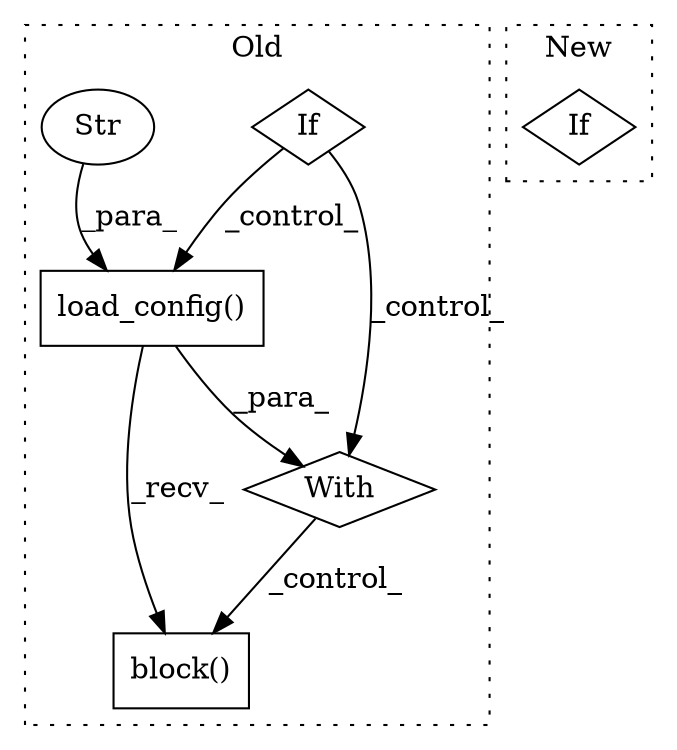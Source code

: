 digraph G {
subgraph cluster0 {
1 [label="block()" a="75" s="4382" l="9" shape="box"];
3 [label="load_config()" a="75" s="4296,4329" l="17,1" shape="box"];
4 [label="If" a="96" s="4266" l="0" shape="diamond"];
5 [label="Str" a="66" s="4313" l="16" shape="ellipse"];
6 [label="With" a="39" s="4291,4300" l="5,49" shape="diamond"];
label = "Old";
style="dotted";
}
subgraph cluster1 {
2 [label="If" a="96" s="3486" l="3" shape="diamond"];
label = "New";
style="dotted";
}
3 -> 1 [label="_recv_"];
3 -> 6 [label="_para_"];
4 -> 3 [label="_control_"];
4 -> 6 [label="_control_"];
5 -> 3 [label="_para_"];
6 -> 1 [label="_control_"];
}